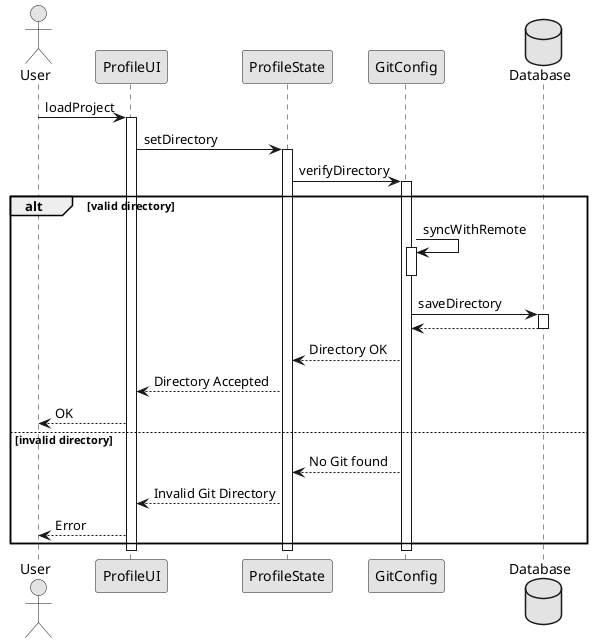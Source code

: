 @startuml sequence_diagram1
skinparam monochrome true
actor User as user
participant "ProfileUI" as a3
participant "ProfileState" as a1
participant "GitConfig" as a2
database "Database" as db
skinparam backgroundcolor transparent

user -> a3: loadProject
activate a3

a3 -> a1: setDirectory
activate a1

a1 -> a2: verifyDirectory
activate a2

alt valid directory
    a2 -> a2: syncWithRemote
    activate a2
    deactivate a2
    a2 -> db: saveDirectory
    activate db
    db --> a2
    deactivate db
    a2 --> a1: Directory OK
    a1 --> a3: Directory Accepted
    a3 --> user: OK
else invalid directory
    a2 --> a1: No Git found
    a1 --> a3: Invalid Git Directory
    a3 --> user: Error
end
deactivate a2
deactivate a1
deactivate a3

@enduml